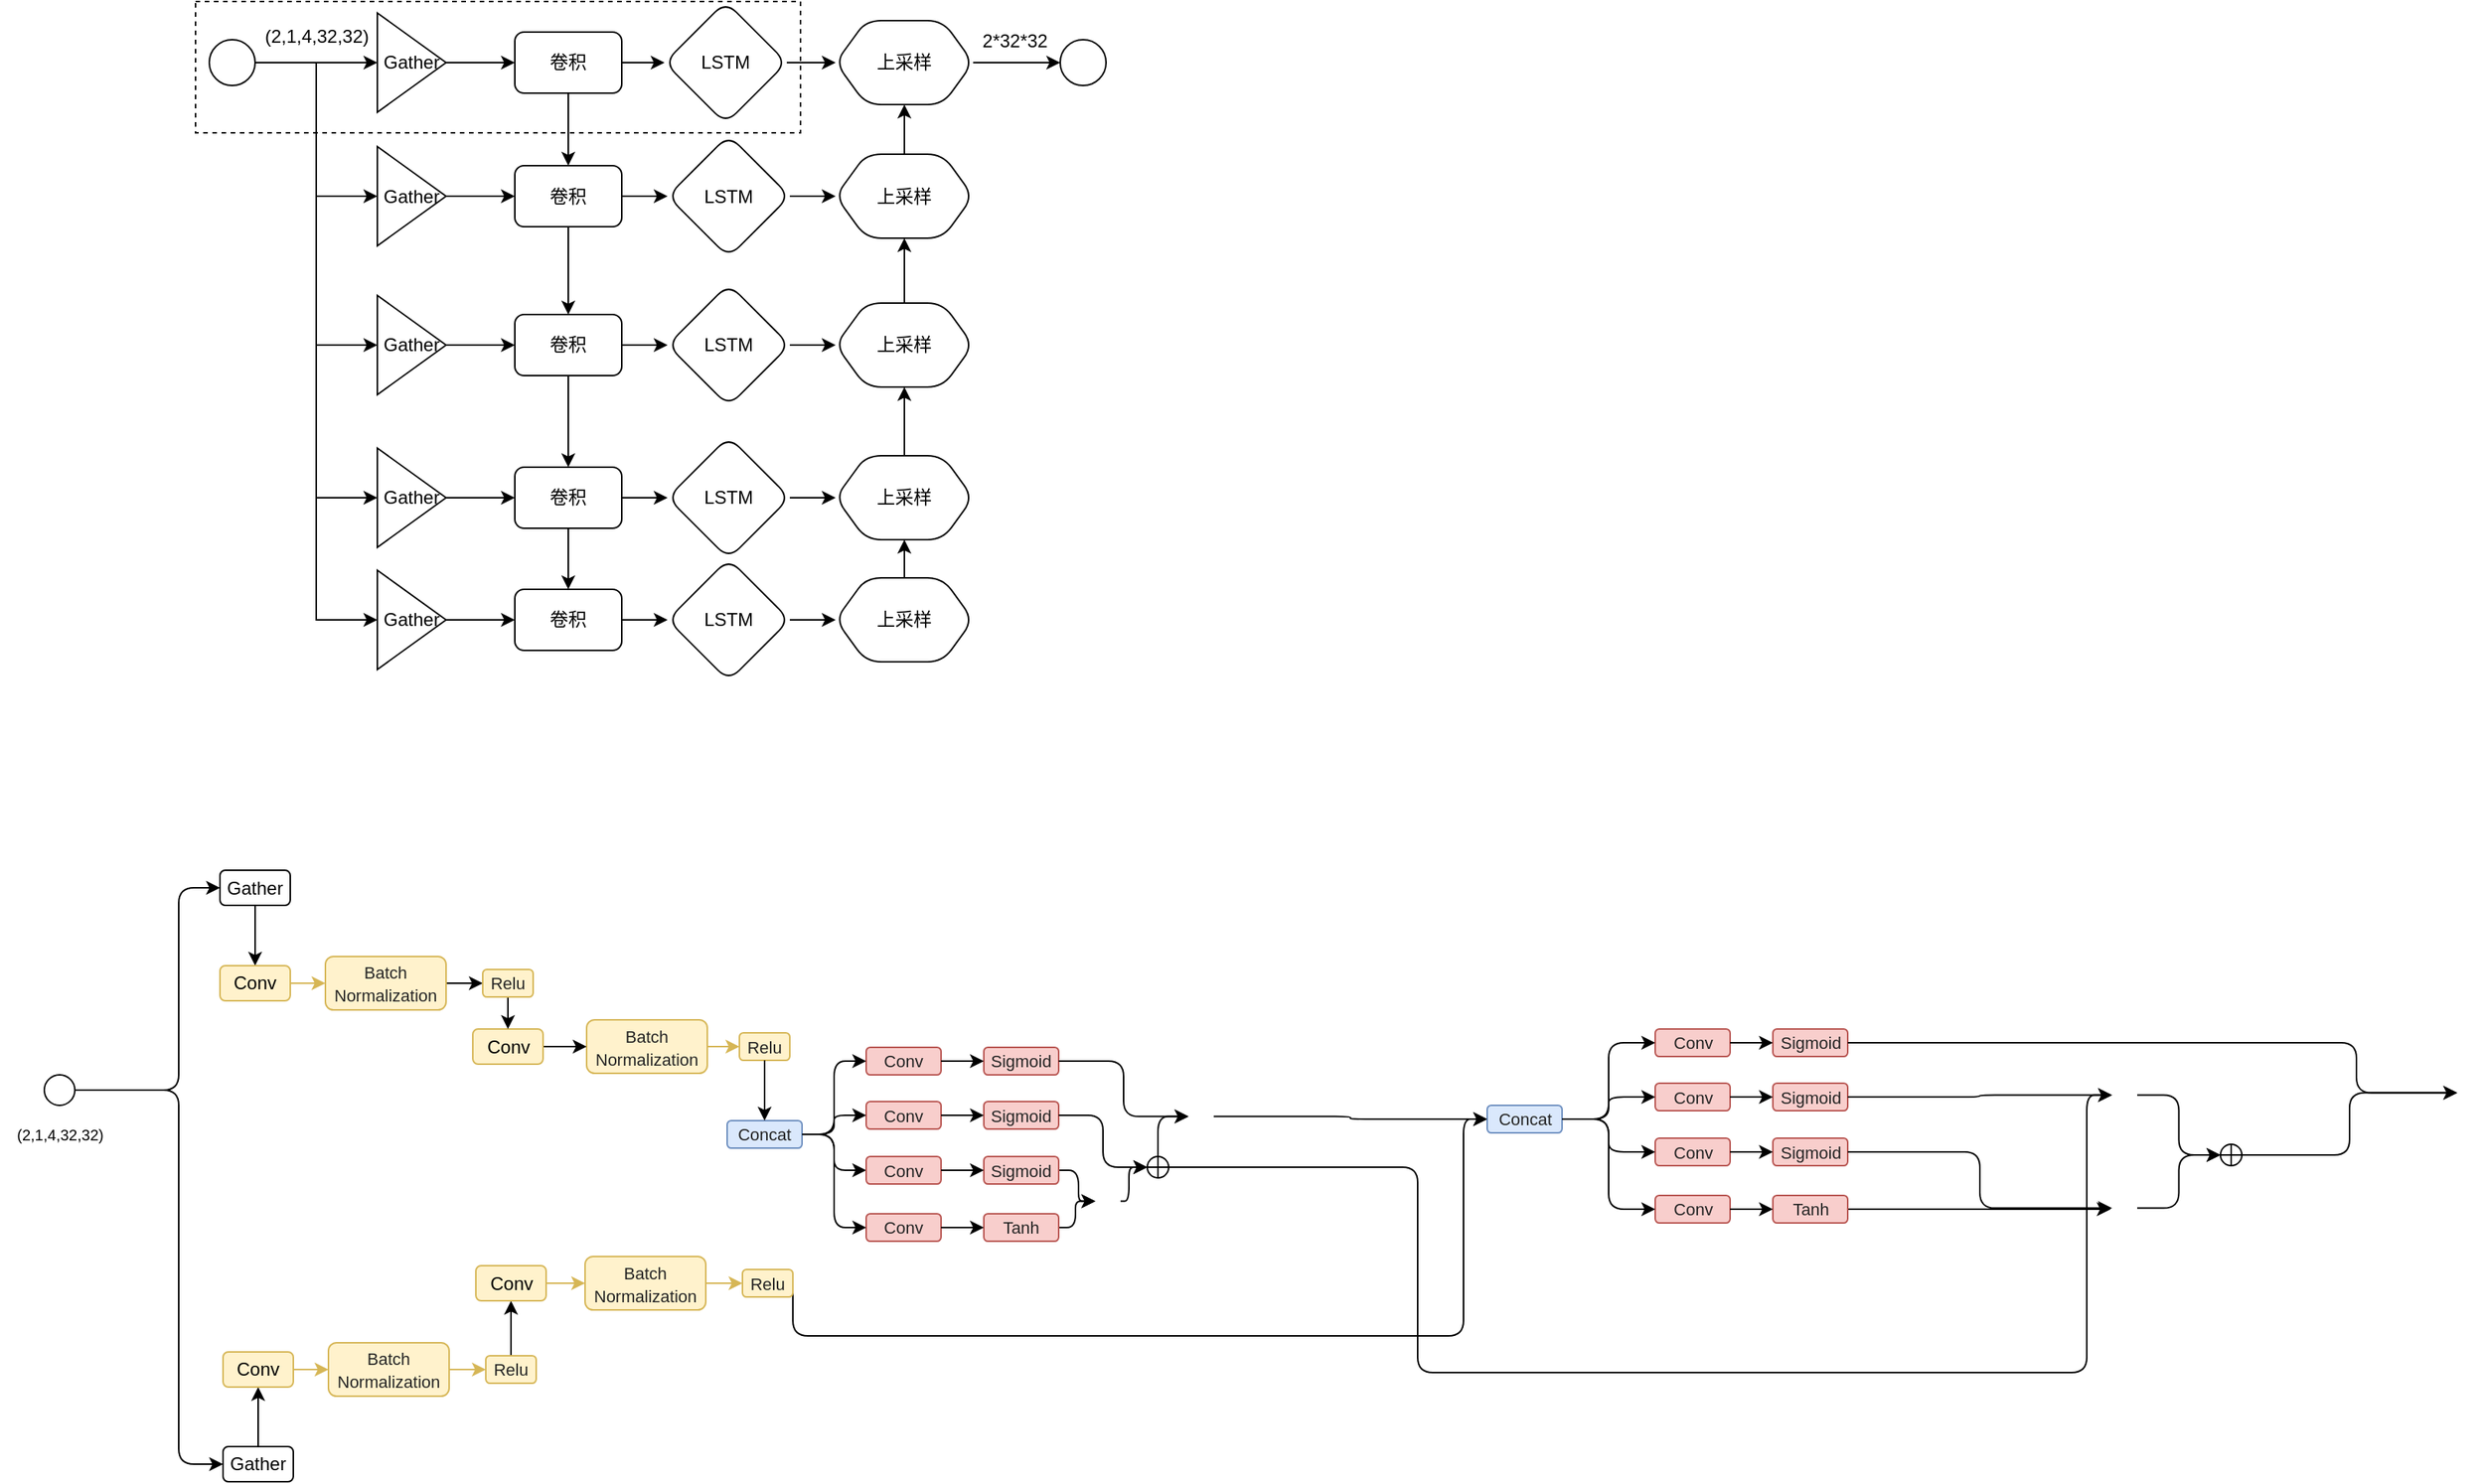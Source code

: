 <mxfile version="14.1.3" type="github">
  <diagram id="eqcq6ZInVydyOzSL_FsZ" name="Page-1">
    <mxGraphModel dx="1822" dy="794" grid="0" gridSize="10" guides="1" tooltips="1" connect="1" arrows="1" fold="1" page="0" pageScale="1" pageWidth="850" pageHeight="1100" math="0" shadow="0">
      <root>
        <mxCell id="0" />
        <mxCell id="1" parent="0" />
        <mxCell id="x90DHJJXEx7O0RzBIi9N-10" value="" style="edgeStyle=orthogonalEdgeStyle;rounded=0;orthogonalLoop=1;jettySize=auto;html=1;" parent="1" source="x90DHJJXEx7O0RzBIi9N-6" target="x90DHJJXEx7O0RzBIi9N-9" edge="1">
          <mxGeometry relative="1" as="geometry" />
        </mxCell>
        <mxCell id="x90DHJJXEx7O0RzBIi9N-70" style="edgeStyle=orthogonalEdgeStyle;rounded=0;orthogonalLoop=1;jettySize=auto;html=1;exitX=0.5;exitY=1;exitDx=0;exitDy=0;" parent="1" source="x90DHJJXEx7O0RzBIi9N-6" target="x90DHJJXEx7O0RzBIi9N-27" edge="1">
          <mxGeometry relative="1" as="geometry" />
        </mxCell>
        <mxCell id="x90DHJJXEx7O0RzBIi9N-6" value="卷积" style="rounded=1;whiteSpace=wrap;html=1;" parent="1" vertex="1">
          <mxGeometry x="-51" y="168" width="70" height="40" as="geometry" />
        </mxCell>
        <mxCell id="x90DHJJXEx7O0RzBIi9N-21" value="" style="edgeStyle=orthogonalEdgeStyle;rounded=0;orthogonalLoop=1;jettySize=auto;html=1;" parent="1" source="x90DHJJXEx7O0RzBIi9N-7" target="x90DHJJXEx7O0RzBIi9N-20" edge="1">
          <mxGeometry relative="1" as="geometry" />
        </mxCell>
        <mxCell id="x90DHJJXEx7O0RzBIi9N-25" style="edgeStyle=orthogonalEdgeStyle;rounded=0;orthogonalLoop=1;jettySize=auto;html=1;exitX=1;exitY=0.5;exitDx=0;exitDy=0;entryX=0;entryY=0.5;entryDx=0;entryDy=0;" parent="1" source="x90DHJJXEx7O0RzBIi9N-7" target="x90DHJJXEx7O0RzBIi9N-24" edge="1">
          <mxGeometry relative="1" as="geometry" />
        </mxCell>
        <mxCell id="x90DHJJXEx7O0RzBIi9N-63" style="edgeStyle=orthogonalEdgeStyle;rounded=0;orthogonalLoop=1;jettySize=auto;html=1;entryX=0;entryY=0.5;entryDx=0;entryDy=0;" parent="1" source="x90DHJJXEx7O0RzBIi9N-7" target="x90DHJJXEx7O0RzBIi9N-43" edge="1">
          <mxGeometry relative="1" as="geometry" />
        </mxCell>
        <mxCell id="x90DHJJXEx7O0RzBIi9N-64" style="edgeStyle=orthogonalEdgeStyle;rounded=0;orthogonalLoop=1;jettySize=auto;html=1;exitX=1;exitY=0.5;exitDx=0;exitDy=0;entryX=0;entryY=0.5;entryDx=0;entryDy=0;" parent="1" source="x90DHJJXEx7O0RzBIi9N-7" target="x90DHJJXEx7O0RzBIi9N-50" edge="1">
          <mxGeometry relative="1" as="geometry" />
        </mxCell>
        <mxCell id="x90DHJJXEx7O0RzBIi9N-65" style="edgeStyle=orthogonalEdgeStyle;rounded=0;orthogonalLoop=1;jettySize=auto;html=1;exitX=1;exitY=0.5;exitDx=0;exitDy=0;entryX=0;entryY=0.5;entryDx=0;entryDy=0;" parent="1" source="x90DHJJXEx7O0RzBIi9N-7" target="x90DHJJXEx7O0RzBIi9N-57" edge="1">
          <mxGeometry relative="1" as="geometry" />
        </mxCell>
        <mxCell id="x90DHJJXEx7O0RzBIi9N-7" value="" style="ellipse;whiteSpace=wrap;html=1;aspect=fixed;" parent="1" vertex="1">
          <mxGeometry x="-251" y="173" width="30" height="30" as="geometry" />
        </mxCell>
        <mxCell id="x90DHJJXEx7O0RzBIi9N-12" value="" style="edgeStyle=orthogonalEdgeStyle;rounded=0;orthogonalLoop=1;jettySize=auto;html=1;" parent="1" source="x90DHJJXEx7O0RzBIi9N-9" target="x90DHJJXEx7O0RzBIi9N-11" edge="1">
          <mxGeometry relative="1" as="geometry" />
        </mxCell>
        <mxCell id="x90DHJJXEx7O0RzBIi9N-9" value="LSTM" style="rhombus;whiteSpace=wrap;html=1;rounded=1;" parent="1" vertex="1">
          <mxGeometry x="47" y="148" width="80" height="80" as="geometry" />
        </mxCell>
        <mxCell id="6Bq6elWgjllRkBKV55uz-3" style="edgeStyle=orthogonalEdgeStyle;rounded=0;orthogonalLoop=1;jettySize=auto;html=1;exitX=1;exitY=0.5;exitDx=0;exitDy=0;entryX=0;entryY=0.5;entryDx=0;entryDy=0;" edge="1" parent="1" source="x90DHJJXEx7O0RzBIi9N-11" target="x90DHJJXEx7O0RzBIi9N-13">
          <mxGeometry relative="1" as="geometry" />
        </mxCell>
        <mxCell id="x90DHJJXEx7O0RzBIi9N-11" value="上采样" style="shape=hexagon;perimeter=hexagonPerimeter2;whiteSpace=wrap;html=1;fixedSize=1;rounded=1;" parent="1" vertex="1">
          <mxGeometry x="159" y="160.5" width="90" height="55" as="geometry" />
        </mxCell>
        <mxCell id="x90DHJJXEx7O0RzBIi9N-13" value="" style="ellipse;whiteSpace=wrap;html=1;aspect=fixed;" parent="1" vertex="1">
          <mxGeometry x="306" y="173" width="30" height="30" as="geometry" />
        </mxCell>
        <mxCell id="x90DHJJXEx7O0RzBIi9N-15" value="2*32*32" style="text;html=1;align=center;verticalAlign=middle;resizable=0;points=[];autosize=1;" parent="1" vertex="1">
          <mxGeometry x="246" y="163.5" width="60" height="20" as="geometry" />
        </mxCell>
        <mxCell id="x90DHJJXEx7O0RzBIi9N-16" value="(2,1,4,32,32)" style="text;html=1;align=center;verticalAlign=middle;resizable=0;points=[];autosize=1;" parent="1" vertex="1">
          <mxGeometry x="-221" y="160.5" width="80" height="20" as="geometry" />
        </mxCell>
        <mxCell id="x90DHJJXEx7O0RzBIi9N-22" style="edgeStyle=orthogonalEdgeStyle;rounded=0;orthogonalLoop=1;jettySize=auto;html=1;entryX=0;entryY=0.5;entryDx=0;entryDy=0;" parent="1" source="x90DHJJXEx7O0RzBIi9N-20" target="x90DHJJXEx7O0RzBIi9N-6" edge="1">
          <mxGeometry relative="1" as="geometry" />
        </mxCell>
        <mxCell id="x90DHJJXEx7O0RzBIi9N-20" value="Gather" style="triangle;whiteSpace=wrap;html=1;" parent="1" vertex="1">
          <mxGeometry x="-141" y="155.5" width="45" height="65" as="geometry" />
        </mxCell>
        <mxCell id="x90DHJJXEx7O0RzBIi9N-34" style="edgeStyle=orthogonalEdgeStyle;rounded=0;orthogonalLoop=1;jettySize=auto;html=1;entryX=0;entryY=0.5;entryDx=0;entryDy=0;" parent="1" source="x90DHJJXEx7O0RzBIi9N-24" target="x90DHJJXEx7O0RzBIi9N-27" edge="1">
          <mxGeometry relative="1" as="geometry" />
        </mxCell>
        <mxCell id="x90DHJJXEx7O0RzBIi9N-24" value="Gather" style="triangle;whiteSpace=wrap;html=1;" parent="1" vertex="1">
          <mxGeometry x="-141" y="243" width="45" height="65" as="geometry" />
        </mxCell>
        <mxCell id="x90DHJJXEx7O0RzBIi9N-26" value="" style="edgeStyle=orthogonalEdgeStyle;rounded=0;orthogonalLoop=1;jettySize=auto;html=1;" parent="1" source="x90DHJJXEx7O0RzBIi9N-27" target="x90DHJJXEx7O0RzBIi9N-29" edge="1">
          <mxGeometry relative="1" as="geometry" />
        </mxCell>
        <mxCell id="x90DHJJXEx7O0RzBIi9N-71" style="edgeStyle=orthogonalEdgeStyle;rounded=0;orthogonalLoop=1;jettySize=auto;html=1;exitX=0.5;exitY=1;exitDx=0;exitDy=0;entryX=0.5;entryY=0;entryDx=0;entryDy=0;" parent="1" source="x90DHJJXEx7O0RzBIi9N-27" target="x90DHJJXEx7O0RzBIi9N-45" edge="1">
          <mxGeometry relative="1" as="geometry" />
        </mxCell>
        <mxCell id="x90DHJJXEx7O0RzBIi9N-27" value="卷积" style="rounded=1;whiteSpace=wrap;html=1;" parent="1" vertex="1">
          <mxGeometry x="-51" y="255.5" width="70" height="40" as="geometry" />
        </mxCell>
        <mxCell id="x90DHJJXEx7O0RzBIi9N-28" value="" style="edgeStyle=orthogonalEdgeStyle;rounded=0;orthogonalLoop=1;jettySize=auto;html=1;" parent="1" source="x90DHJJXEx7O0RzBIi9N-29" target="x90DHJJXEx7O0RzBIi9N-31" edge="1">
          <mxGeometry relative="1" as="geometry" />
        </mxCell>
        <mxCell id="x90DHJJXEx7O0RzBIi9N-29" value="LSTM" style="rhombus;whiteSpace=wrap;html=1;rounded=1;" parent="1" vertex="1">
          <mxGeometry x="49" y="235.5" width="80" height="80" as="geometry" />
        </mxCell>
        <mxCell id="6Bq6elWgjllRkBKV55uz-1" style="edgeStyle=orthogonalEdgeStyle;rounded=0;orthogonalLoop=1;jettySize=auto;html=1;exitX=0.5;exitY=0;exitDx=0;exitDy=0;entryX=0.5;entryY=1;entryDx=0;entryDy=0;" edge="1" parent="1" source="x90DHJJXEx7O0RzBIi9N-31" target="x90DHJJXEx7O0RzBIi9N-11">
          <mxGeometry relative="1" as="geometry" />
        </mxCell>
        <mxCell id="x90DHJJXEx7O0RzBIi9N-31" value="上采样" style="shape=hexagon;perimeter=hexagonPerimeter2;whiteSpace=wrap;html=1;fixedSize=1;rounded=1;" parent="1" vertex="1">
          <mxGeometry x="159" y="248" width="90" height="55" as="geometry" />
        </mxCell>
        <mxCell id="x90DHJJXEx7O0RzBIi9N-42" style="edgeStyle=orthogonalEdgeStyle;rounded=0;orthogonalLoop=1;jettySize=auto;html=1;entryX=0;entryY=0.5;entryDx=0;entryDy=0;" parent="1" source="x90DHJJXEx7O0RzBIi9N-43" target="x90DHJJXEx7O0RzBIi9N-45" edge="1">
          <mxGeometry relative="1" as="geometry" />
        </mxCell>
        <mxCell id="x90DHJJXEx7O0RzBIi9N-43" value="Gather" style="triangle;whiteSpace=wrap;html=1;" parent="1" vertex="1">
          <mxGeometry x="-141" y="340.5" width="45" height="65" as="geometry" />
        </mxCell>
        <mxCell id="x90DHJJXEx7O0RzBIi9N-44" value="" style="edgeStyle=orthogonalEdgeStyle;rounded=0;orthogonalLoop=1;jettySize=auto;html=1;" parent="1" source="x90DHJJXEx7O0RzBIi9N-45" target="x90DHJJXEx7O0RzBIi9N-47" edge="1">
          <mxGeometry relative="1" as="geometry" />
        </mxCell>
        <mxCell id="x90DHJJXEx7O0RzBIi9N-72" style="edgeStyle=orthogonalEdgeStyle;rounded=0;orthogonalLoop=1;jettySize=auto;html=1;exitX=0.5;exitY=1;exitDx=0;exitDy=0;entryX=0.5;entryY=0;entryDx=0;entryDy=0;" parent="1" source="x90DHJJXEx7O0RzBIi9N-45" target="x90DHJJXEx7O0RzBIi9N-52" edge="1">
          <mxGeometry relative="1" as="geometry" />
        </mxCell>
        <mxCell id="x90DHJJXEx7O0RzBIi9N-45" value="卷积" style="rounded=1;whiteSpace=wrap;html=1;" parent="1" vertex="1">
          <mxGeometry x="-51" y="353" width="70" height="40" as="geometry" />
        </mxCell>
        <mxCell id="x90DHJJXEx7O0RzBIi9N-46" value="" style="edgeStyle=orthogonalEdgeStyle;rounded=0;orthogonalLoop=1;jettySize=auto;html=1;" parent="1" source="x90DHJJXEx7O0RzBIi9N-47" target="x90DHJJXEx7O0RzBIi9N-48" edge="1">
          <mxGeometry relative="1" as="geometry" />
        </mxCell>
        <mxCell id="x90DHJJXEx7O0RzBIi9N-47" value="LSTM" style="rhombus;whiteSpace=wrap;html=1;rounded=1;" parent="1" vertex="1">
          <mxGeometry x="49" y="333" width="80" height="80" as="geometry" />
        </mxCell>
        <mxCell id="x90DHJJXEx7O0RzBIi9N-68" style="edgeStyle=orthogonalEdgeStyle;rounded=0;orthogonalLoop=1;jettySize=auto;html=1;exitX=0.5;exitY=0;exitDx=0;exitDy=0;entryX=0.5;entryY=1;entryDx=0;entryDy=0;" parent="1" source="x90DHJJXEx7O0RzBIi9N-48" target="x90DHJJXEx7O0RzBIi9N-31" edge="1">
          <mxGeometry relative="1" as="geometry" />
        </mxCell>
        <mxCell id="x90DHJJXEx7O0RzBIi9N-48" value="上采样" style="shape=hexagon;perimeter=hexagonPerimeter2;whiteSpace=wrap;html=1;fixedSize=1;rounded=1;" parent="1" vertex="1">
          <mxGeometry x="159" y="345.5" width="90" height="55" as="geometry" />
        </mxCell>
        <mxCell id="x90DHJJXEx7O0RzBIi9N-49" style="edgeStyle=orthogonalEdgeStyle;rounded=0;orthogonalLoop=1;jettySize=auto;html=1;entryX=0;entryY=0.5;entryDx=0;entryDy=0;" parent="1" source="x90DHJJXEx7O0RzBIi9N-50" target="x90DHJJXEx7O0RzBIi9N-52" edge="1">
          <mxGeometry relative="1" as="geometry" />
        </mxCell>
        <mxCell id="x90DHJJXEx7O0RzBIi9N-50" value="Gather" style="triangle;whiteSpace=wrap;html=1;" parent="1" vertex="1">
          <mxGeometry x="-141" y="440.5" width="45" height="65" as="geometry" />
        </mxCell>
        <mxCell id="x90DHJJXEx7O0RzBIi9N-51" value="" style="edgeStyle=orthogonalEdgeStyle;rounded=0;orthogonalLoop=1;jettySize=auto;html=1;" parent="1" source="x90DHJJXEx7O0RzBIi9N-52" target="x90DHJJXEx7O0RzBIi9N-54" edge="1">
          <mxGeometry relative="1" as="geometry" />
        </mxCell>
        <mxCell id="x90DHJJXEx7O0RzBIi9N-73" style="edgeStyle=orthogonalEdgeStyle;rounded=0;orthogonalLoop=1;jettySize=auto;html=1;exitX=0.5;exitY=1;exitDx=0;exitDy=0;" parent="1" source="x90DHJJXEx7O0RzBIi9N-52" target="x90DHJJXEx7O0RzBIi9N-59" edge="1">
          <mxGeometry relative="1" as="geometry" />
        </mxCell>
        <mxCell id="x90DHJJXEx7O0RzBIi9N-52" value="卷积" style="rounded=1;whiteSpace=wrap;html=1;" parent="1" vertex="1">
          <mxGeometry x="-51" y="453" width="70" height="40" as="geometry" />
        </mxCell>
        <mxCell id="x90DHJJXEx7O0RzBIi9N-53" value="" style="edgeStyle=orthogonalEdgeStyle;rounded=0;orthogonalLoop=1;jettySize=auto;html=1;" parent="1" source="x90DHJJXEx7O0RzBIi9N-54" target="x90DHJJXEx7O0RzBIi9N-55" edge="1">
          <mxGeometry relative="1" as="geometry" />
        </mxCell>
        <mxCell id="x90DHJJXEx7O0RzBIi9N-54" value="LSTM" style="rhombus;whiteSpace=wrap;html=1;rounded=1;" parent="1" vertex="1">
          <mxGeometry x="49" y="433" width="80" height="80" as="geometry" />
        </mxCell>
        <mxCell id="x90DHJJXEx7O0RzBIi9N-67" style="edgeStyle=orthogonalEdgeStyle;rounded=0;orthogonalLoop=1;jettySize=auto;html=1;exitX=0.5;exitY=0;exitDx=0;exitDy=0;entryX=0.5;entryY=1;entryDx=0;entryDy=0;" parent="1" source="x90DHJJXEx7O0RzBIi9N-55" target="x90DHJJXEx7O0RzBIi9N-48" edge="1">
          <mxGeometry relative="1" as="geometry" />
        </mxCell>
        <mxCell id="x90DHJJXEx7O0RzBIi9N-55" value="上采样" style="shape=hexagon;perimeter=hexagonPerimeter2;whiteSpace=wrap;html=1;fixedSize=1;rounded=1;" parent="1" vertex="1">
          <mxGeometry x="159" y="445.5" width="90" height="55" as="geometry" />
        </mxCell>
        <mxCell id="x90DHJJXEx7O0RzBIi9N-56" style="edgeStyle=orthogonalEdgeStyle;rounded=0;orthogonalLoop=1;jettySize=auto;html=1;entryX=0;entryY=0.5;entryDx=0;entryDy=0;" parent="1" source="x90DHJJXEx7O0RzBIi9N-57" target="x90DHJJXEx7O0RzBIi9N-59" edge="1">
          <mxGeometry relative="1" as="geometry" />
        </mxCell>
        <mxCell id="x90DHJJXEx7O0RzBIi9N-57" value="Gather" style="triangle;whiteSpace=wrap;html=1;" parent="1" vertex="1">
          <mxGeometry x="-141" y="520.5" width="45" height="65" as="geometry" />
        </mxCell>
        <mxCell id="x90DHJJXEx7O0RzBIi9N-58" value="" style="edgeStyle=orthogonalEdgeStyle;rounded=0;orthogonalLoop=1;jettySize=auto;html=1;" parent="1" source="x90DHJJXEx7O0RzBIi9N-59" target="x90DHJJXEx7O0RzBIi9N-61" edge="1">
          <mxGeometry relative="1" as="geometry" />
        </mxCell>
        <mxCell id="x90DHJJXEx7O0RzBIi9N-59" value="卷积" style="rounded=1;whiteSpace=wrap;html=1;" parent="1" vertex="1">
          <mxGeometry x="-51" y="533" width="70" height="40" as="geometry" />
        </mxCell>
        <mxCell id="x90DHJJXEx7O0RzBIi9N-60" value="" style="edgeStyle=orthogonalEdgeStyle;rounded=0;orthogonalLoop=1;jettySize=auto;html=1;" parent="1" source="x90DHJJXEx7O0RzBIi9N-61" target="x90DHJJXEx7O0RzBIi9N-62" edge="1">
          <mxGeometry relative="1" as="geometry" />
        </mxCell>
        <mxCell id="x90DHJJXEx7O0RzBIi9N-61" value="LSTM" style="rhombus;whiteSpace=wrap;html=1;rounded=1;" parent="1" vertex="1">
          <mxGeometry x="49" y="513" width="80" height="80" as="geometry" />
        </mxCell>
        <mxCell id="x90DHJJXEx7O0RzBIi9N-66" style="edgeStyle=orthogonalEdgeStyle;rounded=0;orthogonalLoop=1;jettySize=auto;html=1;exitX=0.5;exitY=0;exitDx=0;exitDy=0;entryX=0.5;entryY=1;entryDx=0;entryDy=0;" parent="1" source="x90DHJJXEx7O0RzBIi9N-62" target="x90DHJJXEx7O0RzBIi9N-55" edge="1">
          <mxGeometry relative="1" as="geometry" />
        </mxCell>
        <mxCell id="x90DHJJXEx7O0RzBIi9N-62" value="上采样" style="shape=hexagon;perimeter=hexagonPerimeter2;whiteSpace=wrap;html=1;fixedSize=1;rounded=1;" parent="1" vertex="1">
          <mxGeometry x="159" y="525.5" width="90" height="55" as="geometry" />
        </mxCell>
        <mxCell id="6Bq6elWgjllRkBKV55uz-4" value="" style="rounded=0;whiteSpace=wrap;html=1;sketch=0;dashed=1;fillColor=none;" vertex="1" parent="1">
          <mxGeometry x="-260" y="148" width="396" height="86" as="geometry" />
        </mxCell>
        <mxCell id="6Bq6elWgjllRkBKV55uz-150" style="edgeStyle=orthogonalEdgeStyle;curved=0;rounded=1;sketch=0;orthogonalLoop=1;jettySize=auto;html=1;exitX=0.5;exitY=0;exitDx=0;exitDy=0;entryX=0.5;entryY=1;entryDx=0;entryDy=0;" edge="1" parent="1" source="6Bq6elWgjllRkBKV55uz-15" target="6Bq6elWgjllRkBKV55uz-36">
          <mxGeometry relative="1" as="geometry" />
        </mxCell>
        <mxCell id="6Bq6elWgjllRkBKV55uz-15" value="Gather" style="rounded=1;whiteSpace=wrap;html=1;sketch=0;fillColor=none;" vertex="1" parent="1">
          <mxGeometry x="-242" y="1094.5" width="46" height="23" as="geometry" />
        </mxCell>
        <mxCell id="6Bq6elWgjllRkBKV55uz-36" value="Conv" style="rounded=1;whiteSpace=wrap;html=1;sketch=0;fillColor=#fff2cc;strokeColor=#d6b656;" vertex="1" parent="1">
          <mxGeometry x="-242" y="1032.5" width="46" height="23" as="geometry" />
        </mxCell>
        <mxCell id="6Bq6elWgjllRkBKV55uz-38" value="&lt;span style=&quot;color: rgb(36 , 36 , 36) ; font-size: 11px&quot;&gt;Batch&lt;br&gt;Normalization&lt;/span&gt;" style="rounded=1;whiteSpace=wrap;html=1;sketch=0;fillColor=#fff2cc;strokeColor=#d6b656;" vertex="1" parent="1">
          <mxGeometry x="-173" y="1026.5" width="79" height="35" as="geometry" />
        </mxCell>
        <mxCell id="6Bq6elWgjllRkBKV55uz-35" value="" style="edgeStyle=orthogonalEdgeStyle;curved=0;rounded=1;sketch=0;orthogonalLoop=1;jettySize=auto;html=1;fillColor=#fff2cc;strokeColor=#d6b656;" edge="1" parent="1" source="6Bq6elWgjllRkBKV55uz-36" target="6Bq6elWgjllRkBKV55uz-38">
          <mxGeometry relative="1" as="geometry" />
        </mxCell>
        <mxCell id="6Bq6elWgjllRkBKV55uz-159" style="edgeStyle=orthogonalEdgeStyle;curved=0;rounded=1;sketch=0;orthogonalLoop=1;jettySize=auto;html=1;exitX=0.5;exitY=0;exitDx=0;exitDy=0;" edge="1" parent="1" source="6Bq6elWgjllRkBKV55uz-40" target="6Bq6elWgjllRkBKV55uz-42">
          <mxGeometry relative="1" as="geometry" />
        </mxCell>
        <mxCell id="6Bq6elWgjllRkBKV55uz-40" value="&lt;font color=&quot;#242424&quot;&gt;&lt;span style=&quot;font-size: 11px&quot;&gt;Relu&lt;/span&gt;&lt;/font&gt;" style="rounded=1;whiteSpace=wrap;html=1;sketch=0;fillColor=#fff2cc;strokeColor=#d6b656;" vertex="1" parent="1">
          <mxGeometry x="-70" y="1035" width="33" height="18" as="geometry" />
        </mxCell>
        <mxCell id="6Bq6elWgjllRkBKV55uz-37" value="" style="edgeStyle=orthogonalEdgeStyle;curved=0;rounded=1;sketch=0;orthogonalLoop=1;jettySize=auto;html=1;fillColor=#fff2cc;strokeColor=#d6b656;" edge="1" parent="1" source="6Bq6elWgjllRkBKV55uz-38" target="6Bq6elWgjllRkBKV55uz-40">
          <mxGeometry relative="1" as="geometry" />
        </mxCell>
        <mxCell id="6Bq6elWgjllRkBKV55uz-42" value="Conv" style="rounded=1;whiteSpace=wrap;html=1;sketch=0;fillColor=#fff2cc;strokeColor=#d6b656;" vertex="1" parent="1">
          <mxGeometry x="-76.5" y="976" width="46" height="23" as="geometry" />
        </mxCell>
        <mxCell id="6Bq6elWgjllRkBKV55uz-44" value="&lt;span style=&quot;color: rgb(36 , 36 , 36) ; font-size: 11px&quot;&gt;Batch&lt;br&gt;Normalization&lt;/span&gt;" style="rounded=1;whiteSpace=wrap;html=1;sketch=0;fillColor=#fff2cc;strokeColor=#d6b656;" vertex="1" parent="1">
          <mxGeometry x="-5" y="970" width="79" height="35" as="geometry" />
        </mxCell>
        <mxCell id="6Bq6elWgjllRkBKV55uz-41" value="" style="edgeStyle=orthogonalEdgeStyle;curved=0;rounded=1;sketch=0;orthogonalLoop=1;jettySize=auto;html=1;fillColor=#fff2cc;strokeColor=#d6b656;" edge="1" parent="1" source="6Bq6elWgjllRkBKV55uz-42" target="6Bq6elWgjllRkBKV55uz-44">
          <mxGeometry relative="1" as="geometry" />
        </mxCell>
        <mxCell id="6Bq6elWgjllRkBKV55uz-140" style="edgeStyle=orthogonalEdgeStyle;curved=0;rounded=1;sketch=0;orthogonalLoop=1;jettySize=auto;html=1;exitX=1;exitY=0.25;exitDx=0;exitDy=0;entryX=0;entryY=0.5;entryDx=0;entryDy=0;" edge="1" parent="1" source="6Bq6elWgjllRkBKV55uz-45" target="6Bq6elWgjllRkBKV55uz-92">
          <mxGeometry relative="1" as="geometry">
            <Array as="points">
              <mxPoint x="570" y="1022" />
              <mxPoint x="570" y="880" />
            </Array>
          </mxGeometry>
        </mxCell>
        <mxCell id="6Bq6elWgjllRkBKV55uz-45" value="&lt;font color=&quot;#242424&quot;&gt;&lt;span style=&quot;font-size: 11px&quot;&gt;Relu&lt;/span&gt;&lt;/font&gt;" style="rounded=1;whiteSpace=wrap;html=1;sketch=0;fillColor=#fff2cc;strokeColor=#d6b656;" vertex="1" parent="1">
          <mxGeometry x="98" y="978.5" width="33" height="18" as="geometry" />
        </mxCell>
        <mxCell id="6Bq6elWgjllRkBKV55uz-43" value="" style="edgeStyle=orthogonalEdgeStyle;curved=0;rounded=1;sketch=0;orthogonalLoop=1;jettySize=auto;html=1;fillColor=#fff2cc;strokeColor=#d6b656;" edge="1" parent="1" source="6Bq6elWgjllRkBKV55uz-44" target="6Bq6elWgjllRkBKV55uz-45">
          <mxGeometry relative="1" as="geometry" />
        </mxCell>
        <mxCell id="6Bq6elWgjllRkBKV55uz-151" style="edgeStyle=orthogonalEdgeStyle;curved=0;rounded=1;sketch=0;orthogonalLoop=1;jettySize=auto;html=1;exitX=1;exitY=0.5;exitDx=0;exitDy=0;entryX=0;entryY=0.5;entryDx=0;entryDy=0;" edge="1" parent="1" source="6Bq6elWgjllRkBKV55uz-9" target="6Bq6elWgjllRkBKV55uz-15">
          <mxGeometry relative="1" as="geometry">
            <Array as="points">
              <mxPoint x="-271" y="861" />
              <mxPoint x="-271" y="1106" />
            </Array>
          </mxGeometry>
        </mxCell>
        <mxCell id="6Bq6elWgjllRkBKV55uz-9" value="" style="ellipse;whiteSpace=wrap;html=1;aspect=fixed;" vertex="1" parent="1">
          <mxGeometry x="-359" y="851" width="20" height="20" as="geometry" />
        </mxCell>
        <mxCell id="6Bq6elWgjllRkBKV55uz-142" style="edgeStyle=orthogonalEdgeStyle;curved=0;rounded=1;sketch=0;orthogonalLoop=1;jettySize=auto;html=1;exitX=0.5;exitY=1;exitDx=0;exitDy=0;entryX=0.5;entryY=0;entryDx=0;entryDy=0;" edge="1" parent="1" source="6Bq6elWgjllRkBKV55uz-11" target="6Bq6elWgjllRkBKV55uz-22">
          <mxGeometry relative="1" as="geometry" />
        </mxCell>
        <mxCell id="6Bq6elWgjllRkBKV55uz-11" value="Gather" style="rounded=1;whiteSpace=wrap;html=1;sketch=0;fillColor=none;" vertex="1" parent="1">
          <mxGeometry x="-244" y="717" width="46" height="23" as="geometry" />
        </mxCell>
        <mxCell id="6Bq6elWgjllRkBKV55uz-16" style="edgeStyle=orthogonalEdgeStyle;curved=0;rounded=1;sketch=0;orthogonalLoop=1;jettySize=auto;html=1;entryX=0;entryY=0.5;entryDx=0;entryDy=0;" edge="1" parent="1" source="6Bq6elWgjllRkBKV55uz-9" target="6Bq6elWgjllRkBKV55uz-11">
          <mxGeometry x="-362" y="608" as="geometry">
            <Array as="points">
              <mxPoint x="-271" y="861" />
              <mxPoint x="-271" y="729" />
            </Array>
          </mxGeometry>
        </mxCell>
        <mxCell id="6Bq6elWgjllRkBKV55uz-19" value="&lt;p&gt;&lt;font style=&quot;font-size: 10px&quot;&gt;(2,1,4,32,32)&lt;/font&gt;&lt;/p&gt;" style="text;html=1;align=center;verticalAlign=middle;resizable=0;points=[];autosize=1;" vertex="1" parent="1">
          <mxGeometry x="-388" y="868.5" width="78" height="42" as="geometry" />
        </mxCell>
        <mxCell id="6Bq6elWgjllRkBKV55uz-22" value="Conv" style="rounded=1;whiteSpace=wrap;html=1;sketch=0;fillColor=#fff2cc;strokeColor=#d6b656;" vertex="1" parent="1">
          <mxGeometry x="-244" y="779.5" width="46" height="23" as="geometry" />
        </mxCell>
        <mxCell id="6Bq6elWgjllRkBKV55uz-153" style="edgeStyle=orthogonalEdgeStyle;curved=0;rounded=1;sketch=0;orthogonalLoop=1;jettySize=auto;html=1;exitX=1;exitY=0.5;exitDx=0;exitDy=0;entryX=0;entryY=0.5;entryDx=0;entryDy=0;" edge="1" parent="1" source="6Bq6elWgjllRkBKV55uz-23" target="6Bq6elWgjllRkBKV55uz-27">
          <mxGeometry relative="1" as="geometry" />
        </mxCell>
        <mxCell id="6Bq6elWgjllRkBKV55uz-23" value="&lt;span style=&quot;color: rgb(36 , 36 , 36) ; font-size: 11px&quot;&gt;Batch&lt;br&gt;Normalization&lt;/span&gt;" style="rounded=1;whiteSpace=wrap;html=1;sketch=0;strokeColor=#d6b656;fillColor=#fff2cc;" vertex="1" parent="1">
          <mxGeometry x="-175" y="773.5" width="79" height="35" as="geometry" />
        </mxCell>
        <mxCell id="6Bq6elWgjllRkBKV55uz-24" value="" style="edgeStyle=orthogonalEdgeStyle;curved=0;rounded=1;sketch=0;orthogonalLoop=1;jettySize=auto;html=1;fillColor=#fff2cc;strokeColor=#d6b656;" edge="1" parent="1" source="6Bq6elWgjllRkBKV55uz-22" target="6Bq6elWgjllRkBKV55uz-23">
          <mxGeometry x="-362" y="665" as="geometry" />
        </mxCell>
        <mxCell id="6Bq6elWgjllRkBKV55uz-32" value="&lt;span style=&quot;color: rgb(36 , 36 , 36) ; font-size: 11px&quot;&gt;Batch&lt;br&gt;Normalization&lt;/span&gt;" style="rounded=1;whiteSpace=wrap;html=1;sketch=0;fillColor=#fff2cc;strokeColor=#d6b656;" vertex="1" parent="1">
          <mxGeometry x="-4" y="815" width="79" height="35" as="geometry" />
        </mxCell>
        <mxCell id="6Bq6elWgjllRkBKV55uz-33" value="&lt;font color=&quot;#242424&quot;&gt;&lt;span style=&quot;font-size: 11px&quot;&gt;Relu&lt;/span&gt;&lt;/font&gt;" style="rounded=1;whiteSpace=wrap;html=1;sketch=0;fillColor=#fff2cc;strokeColor=#d6b656;" vertex="1" parent="1">
          <mxGeometry x="96" y="823.5" width="33" height="18" as="geometry" />
        </mxCell>
        <mxCell id="6Bq6elWgjllRkBKV55uz-31" value="" style="edgeStyle=orthogonalEdgeStyle;curved=0;rounded=1;sketch=0;orthogonalLoop=1;jettySize=auto;html=1;fillColor=#fff2cc;strokeColor=#d6b656;" edge="1" parent="1" source="6Bq6elWgjllRkBKV55uz-32" target="6Bq6elWgjllRkBKV55uz-33">
          <mxGeometry x="-362" y="665" as="geometry" />
        </mxCell>
        <mxCell id="6Bq6elWgjllRkBKV55uz-145" style="edgeStyle=orthogonalEdgeStyle;curved=0;rounded=1;sketch=0;orthogonalLoop=1;jettySize=auto;html=1;exitX=1;exitY=0.5;exitDx=0;exitDy=0;entryX=0;entryY=0.5;entryDx=0;entryDy=0;" edge="1" parent="1" source="6Bq6elWgjllRkBKV55uz-48" target="6Bq6elWgjllRkBKV55uz-50">
          <mxGeometry relative="1" as="geometry" />
        </mxCell>
        <mxCell id="6Bq6elWgjllRkBKV55uz-48" value="&lt;font color=&quot;#242424&quot;&gt;&lt;span style=&quot;font-size: 11px&quot;&gt;Concat&lt;/span&gt;&lt;/font&gt;" style="rounded=1;whiteSpace=wrap;html=1;sketch=0;fillColor=#dae8fc;strokeColor=#6c8ebf;" vertex="1" parent="1">
          <mxGeometry x="88" y="881" width="49" height="18" as="geometry" />
        </mxCell>
        <mxCell id="6Bq6elWgjllRkBKV55uz-49" value="" style="edgeStyle=orthogonalEdgeStyle;curved=0;rounded=1;sketch=0;orthogonalLoop=1;jettySize=auto;html=1;" edge="1" parent="1" source="6Bq6elWgjllRkBKV55uz-33" target="6Bq6elWgjllRkBKV55uz-48">
          <mxGeometry x="-362" y="665" as="geometry" />
        </mxCell>
        <mxCell id="6Bq6elWgjllRkBKV55uz-50" value="&lt;font color=&quot;#242424&quot;&gt;&lt;span style=&quot;font-size: 11px&quot;&gt;Conv&lt;/span&gt;&lt;/font&gt;" style="rounded=1;whiteSpace=wrap;html=1;sketch=0;fillColor=#f8cecc;strokeColor=#b85450;" vertex="1" parent="1">
          <mxGeometry x="179" y="904.5" width="49" height="18" as="geometry" />
        </mxCell>
        <mxCell id="6Bq6elWgjllRkBKV55uz-54" value="&lt;font color=&quot;#242424&quot;&gt;&lt;span style=&quot;font-size: 11px&quot;&gt;Conv&lt;/span&gt;&lt;/font&gt;" style="rounded=1;whiteSpace=wrap;html=1;sketch=0;fillColor=#f8cecc;strokeColor=#b85450;" vertex="1" parent="1">
          <mxGeometry x="179" y="942" width="49" height="18" as="geometry" />
        </mxCell>
        <mxCell id="6Bq6elWgjllRkBKV55uz-70" style="edgeStyle=orthogonalEdgeStyle;curved=0;rounded=1;sketch=0;orthogonalLoop=1;jettySize=auto;html=1;exitX=1;exitY=0.5;exitDx=0;exitDy=0;entryX=0;entryY=0.5;entryDx=0;entryDy=0;" edge="1" parent="1" source="6Bq6elWgjllRkBKV55uz-48" target="6Bq6elWgjllRkBKV55uz-54">
          <mxGeometry x="-362" y="665" as="geometry" />
        </mxCell>
        <mxCell id="6Bq6elWgjllRkBKV55uz-55" value="&lt;font color=&quot;#242424&quot;&gt;&lt;span style=&quot;font-size: 11px&quot;&gt;Conv&lt;/span&gt;&lt;/font&gt;" style="rounded=1;whiteSpace=wrap;html=1;sketch=0;fillColor=#f8cecc;strokeColor=#b85450;" vertex="1" parent="1">
          <mxGeometry x="179" y="868.5" width="49" height="18" as="geometry" />
        </mxCell>
        <mxCell id="6Bq6elWgjllRkBKV55uz-68" style="edgeStyle=orthogonalEdgeStyle;curved=0;rounded=1;sketch=0;orthogonalLoop=1;jettySize=auto;html=1;exitX=1;exitY=0.5;exitDx=0;exitDy=0;entryX=0;entryY=0.5;entryDx=0;entryDy=0;" edge="1" parent="1" source="6Bq6elWgjllRkBKV55uz-48" target="6Bq6elWgjllRkBKV55uz-55">
          <mxGeometry x="-362" y="665" as="geometry" />
        </mxCell>
        <mxCell id="6Bq6elWgjllRkBKV55uz-56" value="&lt;font color=&quot;#242424&quot;&gt;&lt;span style=&quot;font-size: 11px&quot;&gt;Conv&lt;/span&gt;&lt;/font&gt;" style="rounded=1;whiteSpace=wrap;html=1;sketch=0;fillColor=#f8cecc;strokeColor=#b85450;" vertex="1" parent="1">
          <mxGeometry x="179" y="833" width="49" height="18" as="geometry" />
        </mxCell>
        <mxCell id="6Bq6elWgjllRkBKV55uz-67" style="edgeStyle=orthogonalEdgeStyle;curved=0;rounded=1;sketch=0;orthogonalLoop=1;jettySize=auto;html=1;exitX=1;exitY=0.5;exitDx=0;exitDy=0;entryX=0;entryY=0.5;entryDx=0;entryDy=0;" edge="1" parent="1" source="6Bq6elWgjllRkBKV55uz-48" target="6Bq6elWgjllRkBKV55uz-56">
          <mxGeometry x="-362" y="665" as="geometry" />
        </mxCell>
        <mxCell id="6Bq6elWgjllRkBKV55uz-71" value="&lt;font color=&quot;#242424&quot;&gt;&lt;span style=&quot;font-size: 11px&quot;&gt;Sigmoid&lt;/span&gt;&lt;/font&gt;" style="rounded=1;whiteSpace=wrap;html=1;sketch=0;fillColor=#f8cecc;strokeColor=#b85450;" vertex="1" parent="1">
          <mxGeometry x="256" y="833" width="49" height="18" as="geometry" />
        </mxCell>
        <mxCell id="6Bq6elWgjllRkBKV55uz-72" value="" style="edgeStyle=orthogonalEdgeStyle;curved=0;rounded=1;sketch=0;orthogonalLoop=1;jettySize=auto;html=1;" edge="1" parent="1" source="6Bq6elWgjllRkBKV55uz-56" target="6Bq6elWgjllRkBKV55uz-71">
          <mxGeometry x="-672" y="641" as="geometry" />
        </mxCell>
        <mxCell id="6Bq6elWgjllRkBKV55uz-73" value="&lt;font color=&quot;#242424&quot;&gt;&lt;span style=&quot;font-size: 11px&quot;&gt;Sigmoid&lt;/span&gt;&lt;/font&gt;" style="rounded=1;whiteSpace=wrap;html=1;sketch=0;fillColor=#f8cecc;strokeColor=#b85450;" vertex="1" parent="1">
          <mxGeometry x="256" y="868.5" width="49" height="18" as="geometry" />
        </mxCell>
        <mxCell id="6Bq6elWgjllRkBKV55uz-75" style="edgeStyle=orthogonalEdgeStyle;curved=0;rounded=1;sketch=0;orthogonalLoop=1;jettySize=auto;html=1;exitX=1;exitY=0.5;exitDx=0;exitDy=0;entryX=0;entryY=0.5;entryDx=0;entryDy=0;" edge="1" parent="1" source="6Bq6elWgjllRkBKV55uz-55" target="6Bq6elWgjllRkBKV55uz-73">
          <mxGeometry x="-672" y="641" as="geometry" />
        </mxCell>
        <mxCell id="6Bq6elWgjllRkBKV55uz-164" style="edgeStyle=orthogonalEdgeStyle;curved=0;rounded=1;sketch=0;orthogonalLoop=1;jettySize=auto;html=1;exitX=1;exitY=0.5;exitDx=0;exitDy=0;entryX=0;entryY=0.5;entryDx=0;entryDy=0;" edge="1" parent="1" source="6Bq6elWgjllRkBKV55uz-74" target="6Bq6elWgjllRkBKV55uz-79">
          <mxGeometry relative="1" as="geometry">
            <Array as="points">
              <mxPoint x="318" y="914" />
              <mxPoint x="318" y="934" />
            </Array>
          </mxGeometry>
        </mxCell>
        <mxCell id="6Bq6elWgjllRkBKV55uz-74" value="&lt;font color=&quot;#242424&quot;&gt;&lt;span style=&quot;font-size: 11px&quot;&gt;Sigmoid&lt;/span&gt;&lt;/font&gt;" style="rounded=1;whiteSpace=wrap;html=1;sketch=0;fillColor=#f8cecc;strokeColor=#b85450;" vertex="1" parent="1">
          <mxGeometry x="256" y="904.5" width="49" height="18" as="geometry" />
        </mxCell>
        <mxCell id="6Bq6elWgjllRkBKV55uz-76" style="edgeStyle=orthogonalEdgeStyle;curved=0;rounded=1;sketch=0;orthogonalLoop=1;jettySize=auto;html=1;exitX=1;exitY=0.5;exitDx=0;exitDy=0;entryX=0;entryY=0.5;entryDx=0;entryDy=0;" edge="1" parent="1" source="6Bq6elWgjllRkBKV55uz-50" target="6Bq6elWgjllRkBKV55uz-74">
          <mxGeometry x="-672" y="641" as="geometry" />
        </mxCell>
        <mxCell id="6Bq6elWgjllRkBKV55uz-165" style="edgeStyle=orthogonalEdgeStyle;curved=0;rounded=1;sketch=0;orthogonalLoop=1;jettySize=auto;html=1;entryX=0;entryY=0.5;entryDx=0;entryDy=0;" edge="1" parent="1" source="6Bq6elWgjllRkBKV55uz-77" target="6Bq6elWgjllRkBKV55uz-79">
          <mxGeometry relative="1" as="geometry">
            <Array as="points">
              <mxPoint x="316" y="951" />
              <mxPoint x="316" y="934" />
            </Array>
          </mxGeometry>
        </mxCell>
        <mxCell id="6Bq6elWgjllRkBKV55uz-77" value="&lt;font color=&quot;#242424&quot;&gt;&lt;span style=&quot;font-size: 11px&quot;&gt;Tanh&lt;br&gt;&lt;/span&gt;&lt;/font&gt;" style="rounded=1;whiteSpace=wrap;html=1;sketch=0;fillColor=#f8cecc;strokeColor=#b85450;" vertex="1" parent="1">
          <mxGeometry x="256" y="942" width="49" height="18" as="geometry" />
        </mxCell>
        <mxCell id="6Bq6elWgjllRkBKV55uz-78" style="edgeStyle=orthogonalEdgeStyle;curved=0;rounded=1;sketch=0;orthogonalLoop=1;jettySize=auto;html=1;exitX=1;exitY=0.5;exitDx=0;exitDy=0;" edge="1" parent="1" source="6Bq6elWgjllRkBKV55uz-54" target="6Bq6elWgjllRkBKV55uz-77">
          <mxGeometry x="-672" y="641" as="geometry" />
        </mxCell>
        <mxCell id="6Bq6elWgjllRkBKV55uz-79" value="" style="shape=image;html=1;verticalAlign=top;verticalLabelPosition=bottom;labelBackgroundColor=#ffffff;imageAspect=0;aspect=fixed;image=https://cdn2.iconfinder.com/data/icons/ios-tab-bar/25/Cross_Cricle-128.png;rounded=0;sketch=0;fillColor=#ffffff;" vertex="1" parent="1">
          <mxGeometry x="329" y="925.5" width="16.5" height="16.5" as="geometry" />
        </mxCell>
        <mxCell id="6Bq6elWgjllRkBKV55uz-161" style="edgeStyle=orthogonalEdgeStyle;curved=0;rounded=1;sketch=0;orthogonalLoop=1;jettySize=auto;html=1;exitX=0.5;exitY=0;exitDx=0;exitDy=0;exitPerimeter=0;entryX=0;entryY=0.5;entryDx=0;entryDy=0;" edge="1" parent="1" source="6Bq6elWgjllRkBKV55uz-83" target="6Bq6elWgjllRkBKV55uz-88">
          <mxGeometry relative="1" as="geometry">
            <Array as="points">
              <mxPoint x="370" y="878" />
            </Array>
          </mxGeometry>
        </mxCell>
        <mxCell id="6Bq6elWgjllRkBKV55uz-83" value="" style="verticalLabelPosition=bottom;verticalAlign=top;html=1;shape=mxgraph.flowchart.summing_function;rounded=0;sketch=0;fillColor=#ffffff;" vertex="1" parent="1">
          <mxGeometry x="363" y="904.5" width="14" height="14" as="geometry" />
        </mxCell>
        <mxCell id="6Bq6elWgjllRkBKV55uz-84" style="edgeStyle=orthogonalEdgeStyle;curved=0;rounded=1;sketch=0;orthogonalLoop=1;jettySize=auto;html=1;exitX=1;exitY=0.5;exitDx=0;exitDy=0;entryX=0;entryY=0.5;entryDx=0;entryDy=0;entryPerimeter=0;" edge="1" parent="1" source="6Bq6elWgjllRkBKV55uz-73" target="6Bq6elWgjllRkBKV55uz-83">
          <mxGeometry x="-577" y="640" as="geometry" />
        </mxCell>
        <mxCell id="6Bq6elWgjllRkBKV55uz-85" style="edgeStyle=orthogonalEdgeStyle;curved=0;rounded=1;sketch=0;orthogonalLoop=1;jettySize=auto;html=1;exitX=1;exitY=0.5;exitDx=0;exitDy=0;entryX=0;entryY=0.5;entryDx=0;entryDy=0;entryPerimeter=0;" edge="1" parent="1" source="6Bq6elWgjllRkBKV55uz-79" target="6Bq6elWgjllRkBKV55uz-83">
          <mxGeometry x="-603" y="645.5" as="geometry">
            <Array as="points">
              <mxPoint x="351" y="934" />
              <mxPoint x="351" y="911" />
            </Array>
          </mxGeometry>
        </mxCell>
        <mxCell id="6Bq6elWgjllRkBKV55uz-88" value="" style="shape=image;html=1;verticalAlign=top;verticalLabelPosition=bottom;labelBackgroundColor=#ffffff;imageAspect=0;aspect=fixed;image=https://cdn2.iconfinder.com/data/icons/ios-tab-bar/25/Cross_Cricle-128.png;rounded=0;sketch=0;fillColor=#ffffff;" vertex="1" parent="1">
          <mxGeometry x="390" y="870" width="16.5" height="16.5" as="geometry" />
        </mxCell>
        <mxCell id="6Bq6elWgjllRkBKV55uz-89" style="edgeStyle=orthogonalEdgeStyle;curved=0;rounded=1;sketch=0;orthogonalLoop=1;jettySize=auto;html=1;exitX=1;exitY=0.5;exitDx=0;exitDy=0;entryX=0;entryY=0.5;entryDx=0;entryDy=0;" edge="1" parent="1" source="6Bq6elWgjllRkBKV55uz-71" target="6Bq6elWgjllRkBKV55uz-88">
          <mxGeometry x="-577" y="640" as="geometry" />
        </mxCell>
        <mxCell id="6Bq6elWgjllRkBKV55uz-92" value="&lt;font color=&quot;#242424&quot;&gt;&lt;span style=&quot;font-size: 11px&quot;&gt;Concat&lt;/span&gt;&lt;/font&gt;" style="rounded=1;whiteSpace=wrap;html=1;sketch=0;fillColor=#dae8fc;strokeColor=#6c8ebf;" vertex="1" parent="1">
          <mxGeometry x="585.5" y="871" width="49" height="18" as="geometry" />
        </mxCell>
        <mxCell id="6Bq6elWgjllRkBKV55uz-94" style="edgeStyle=orthogonalEdgeStyle;curved=0;rounded=1;sketch=0;orthogonalLoop=1;jettySize=auto;html=1;exitX=1;exitY=0.5;exitDx=0;exitDy=0;entryX=0;entryY=0.5;entryDx=0;entryDy=0;" edge="1" parent="1" source="6Bq6elWgjllRkBKV55uz-88" target="6Bq6elWgjllRkBKV55uz-92">
          <mxGeometry x="-577" y="583" as="geometry" />
        </mxCell>
        <mxCell id="6Bq6elWgjllRkBKV55uz-96" value="&lt;font color=&quot;#242424&quot;&gt;&lt;span style=&quot;font-size: 11px&quot;&gt;Conv&lt;/span&gt;&lt;/font&gt;" style="rounded=1;whiteSpace=wrap;html=1;sketch=0;fillColor=#f8cecc;strokeColor=#b85450;" vertex="1" parent="1">
          <mxGeometry x="695.5" y="892.5" width="49" height="18" as="geometry" />
        </mxCell>
        <mxCell id="6Bq6elWgjllRkBKV55uz-120" style="edgeStyle=orthogonalEdgeStyle;curved=0;rounded=1;sketch=0;orthogonalLoop=1;jettySize=auto;html=1;exitX=1;exitY=0.5;exitDx=0;exitDy=0;entryX=0;entryY=0.5;entryDx=0;entryDy=0;" edge="1" parent="1" source="6Bq6elWgjllRkBKV55uz-92" target="6Bq6elWgjllRkBKV55uz-96">
          <mxGeometry x="-654.5" y="583" as="geometry" />
        </mxCell>
        <mxCell id="6Bq6elWgjllRkBKV55uz-98" value="&lt;font color=&quot;#242424&quot;&gt;&lt;span style=&quot;font-size: 11px&quot;&gt;Conv&lt;/span&gt;&lt;/font&gt;" style="rounded=1;whiteSpace=wrap;html=1;sketch=0;fillColor=#f8cecc;strokeColor=#b85450;" vertex="1" parent="1">
          <mxGeometry x="695.5" y="930" width="49" height="18" as="geometry" />
        </mxCell>
        <mxCell id="6Bq6elWgjllRkBKV55uz-121" style="edgeStyle=orthogonalEdgeStyle;curved=0;rounded=1;sketch=0;orthogonalLoop=1;jettySize=auto;html=1;exitX=1;exitY=0.5;exitDx=0;exitDy=0;entryX=0;entryY=0.5;entryDx=0;entryDy=0;" edge="1" parent="1" source="6Bq6elWgjllRkBKV55uz-92" target="6Bq6elWgjllRkBKV55uz-98">
          <mxGeometry x="-654.5" y="583" as="geometry" />
        </mxCell>
        <mxCell id="6Bq6elWgjllRkBKV55uz-100" value="&lt;font color=&quot;#242424&quot;&gt;&lt;span style=&quot;font-size: 11px&quot;&gt;Conv&lt;/span&gt;&lt;/font&gt;" style="rounded=1;whiteSpace=wrap;html=1;sketch=0;fillColor=#f8cecc;strokeColor=#b85450;" vertex="1" parent="1">
          <mxGeometry x="695.5" y="856.5" width="49" height="18" as="geometry" />
        </mxCell>
        <mxCell id="6Bq6elWgjllRkBKV55uz-119" style="edgeStyle=orthogonalEdgeStyle;curved=0;rounded=1;sketch=0;orthogonalLoop=1;jettySize=auto;html=1;exitX=1;exitY=0.5;exitDx=0;exitDy=0;" edge="1" parent="1" source="6Bq6elWgjllRkBKV55uz-92" target="6Bq6elWgjllRkBKV55uz-100">
          <mxGeometry x="-654.5" y="583" as="geometry" />
        </mxCell>
        <mxCell id="6Bq6elWgjllRkBKV55uz-102" value="&lt;font color=&quot;#242424&quot;&gt;&lt;span style=&quot;font-size: 11px&quot;&gt;Conv&lt;/span&gt;&lt;/font&gt;" style="rounded=1;whiteSpace=wrap;html=1;sketch=0;fillColor=#f8cecc;strokeColor=#b85450;" vertex="1" parent="1">
          <mxGeometry x="695.5" y="821" width="49" height="18" as="geometry" />
        </mxCell>
        <mxCell id="6Bq6elWgjllRkBKV55uz-117" style="edgeStyle=orthogonalEdgeStyle;curved=0;rounded=1;sketch=0;orthogonalLoop=1;jettySize=auto;html=1;exitX=1;exitY=0.5;exitDx=0;exitDy=0;entryX=0;entryY=0.5;entryDx=0;entryDy=0;" edge="1" parent="1" source="6Bq6elWgjllRkBKV55uz-92" target="6Bq6elWgjllRkBKV55uz-102">
          <mxGeometry x="-654.5" y="583" as="geometry" />
        </mxCell>
        <mxCell id="6Bq6elWgjllRkBKV55uz-104" value="&lt;font color=&quot;#242424&quot;&gt;&lt;span style=&quot;font-size: 11px&quot;&gt;Sigmoid&lt;/span&gt;&lt;/font&gt;" style="rounded=1;whiteSpace=wrap;html=1;sketch=0;fillColor=#f8cecc;strokeColor=#b85450;" vertex="1" parent="1">
          <mxGeometry x="772.5" y="821" width="49" height="18" as="geometry" />
        </mxCell>
        <mxCell id="6Bq6elWgjllRkBKV55uz-101" value="" style="edgeStyle=orthogonalEdgeStyle;curved=0;rounded=1;sketch=0;orthogonalLoop=1;jettySize=auto;html=1;" edge="1" parent="1" source="6Bq6elWgjllRkBKV55uz-102" target="6Bq6elWgjllRkBKV55uz-104">
          <mxGeometry x="-654.5" y="583" as="geometry" />
        </mxCell>
        <mxCell id="6Bq6elWgjllRkBKV55uz-106" value="&lt;font color=&quot;#242424&quot;&gt;&lt;span style=&quot;font-size: 11px&quot;&gt;Sigmoid&lt;/span&gt;&lt;/font&gt;" style="rounded=1;whiteSpace=wrap;html=1;sketch=0;fillColor=#f8cecc;strokeColor=#b85450;" vertex="1" parent="1">
          <mxGeometry x="772.5" y="856.5" width="49" height="18" as="geometry" />
        </mxCell>
        <mxCell id="6Bq6elWgjllRkBKV55uz-99" style="edgeStyle=orthogonalEdgeStyle;curved=0;rounded=1;sketch=0;orthogonalLoop=1;jettySize=auto;html=1;exitX=1;exitY=0.5;exitDx=0;exitDy=0;entryX=0;entryY=0.5;entryDx=0;entryDy=0;" edge="1" parent="1" source="6Bq6elWgjllRkBKV55uz-100" target="6Bq6elWgjllRkBKV55uz-106">
          <mxGeometry x="-654.5" y="583" as="geometry" />
        </mxCell>
        <mxCell id="6Bq6elWgjllRkBKV55uz-108" value="&lt;font color=&quot;#242424&quot;&gt;&lt;span style=&quot;font-size: 11px&quot;&gt;Sigmoid&lt;/span&gt;&lt;/font&gt;" style="rounded=1;whiteSpace=wrap;html=1;sketch=0;fillColor=#f8cecc;strokeColor=#b85450;" vertex="1" parent="1">
          <mxGeometry x="772.5" y="892.5" width="49" height="18" as="geometry" />
        </mxCell>
        <mxCell id="6Bq6elWgjllRkBKV55uz-95" style="edgeStyle=orthogonalEdgeStyle;curved=0;rounded=1;sketch=0;orthogonalLoop=1;jettySize=auto;html=1;exitX=1;exitY=0.5;exitDx=0;exitDy=0;entryX=0;entryY=0.5;entryDx=0;entryDy=0;" edge="1" parent="1" source="6Bq6elWgjllRkBKV55uz-96" target="6Bq6elWgjllRkBKV55uz-108">
          <mxGeometry x="-654.5" y="583" as="geometry" />
        </mxCell>
        <mxCell id="6Bq6elWgjllRkBKV55uz-129" style="edgeStyle=orthogonalEdgeStyle;curved=0;rounded=1;sketch=0;orthogonalLoop=1;jettySize=auto;html=1;exitX=1;exitY=0.5;exitDx=0;exitDy=0;" edge="1" parent="1" source="6Bq6elWgjllRkBKV55uz-110">
          <mxGeometry x="-654.5" y="583" as="geometry">
            <mxPoint x="993.638" y="939" as="targetPoint" />
          </mxGeometry>
        </mxCell>
        <mxCell id="6Bq6elWgjllRkBKV55uz-110" value="&lt;font color=&quot;#242424&quot;&gt;&lt;span style=&quot;font-size: 11px&quot;&gt;Tanh&lt;br&gt;&lt;/span&gt;&lt;/font&gt;" style="rounded=1;whiteSpace=wrap;html=1;sketch=0;fillColor=#f8cecc;strokeColor=#b85450;" vertex="1" parent="1">
          <mxGeometry x="772.5" y="930" width="49" height="18" as="geometry" />
        </mxCell>
        <mxCell id="6Bq6elWgjllRkBKV55uz-97" style="edgeStyle=orthogonalEdgeStyle;curved=0;rounded=1;sketch=0;orthogonalLoop=1;jettySize=auto;html=1;exitX=1;exitY=0.5;exitDx=0;exitDy=0;" edge="1" parent="1" source="6Bq6elWgjllRkBKV55uz-98" target="6Bq6elWgjllRkBKV55uz-110">
          <mxGeometry x="-654.5" y="583" as="geometry" />
        </mxCell>
        <mxCell id="6Bq6elWgjllRkBKV55uz-122" value="" style="shape=image;html=1;verticalAlign=top;verticalLabelPosition=bottom;labelBackgroundColor=#ffffff;imageAspect=0;aspect=fixed;image=https://cdn2.iconfinder.com/data/icons/ios-tab-bar/25/Cross_Cricle-128.png;rounded=0;sketch=0;fillColor=#ffffff;" vertex="1" parent="1">
          <mxGeometry x="994.5" y="856" width="16.5" height="16.5" as="geometry" />
        </mxCell>
        <mxCell id="6Bq6elWgjllRkBKV55uz-87" style="edgeStyle=orthogonalEdgeStyle;curved=0;rounded=1;sketch=0;orthogonalLoop=1;jettySize=auto;html=1;exitX=1;exitY=0.5;exitDx=0;exitDy=0;exitPerimeter=0;entryX=0;entryY=0.5;entryDx=0;entryDy=0;" edge="1" parent="1" source="6Bq6elWgjllRkBKV55uz-83" target="6Bq6elWgjllRkBKV55uz-122">
          <mxGeometry x="-577" y="583" as="geometry">
            <mxPoint x="882" y="991" as="targetPoint" />
            <Array as="points">
              <mxPoint x="540" y="912" />
              <mxPoint x="540" y="1046" />
              <mxPoint x="978" y="1046" />
              <mxPoint x="978" y="864" />
            </Array>
          </mxGeometry>
        </mxCell>
        <mxCell id="6Bq6elWgjllRkBKV55uz-125" style="edgeStyle=orthogonalEdgeStyle;curved=0;rounded=1;sketch=0;orthogonalLoop=1;jettySize=auto;html=1;exitX=1;exitY=0.5;exitDx=0;exitDy=0;entryX=0;entryY=0.5;entryDx=0;entryDy=0;" edge="1" parent="1" source="6Bq6elWgjllRkBKV55uz-106" target="6Bq6elWgjllRkBKV55uz-122">
          <mxGeometry x="-654.5" y="583" as="geometry" />
        </mxCell>
        <mxCell id="6Bq6elWgjllRkBKV55uz-126" value="" style="shape=image;html=1;verticalAlign=top;verticalLabelPosition=bottom;labelBackgroundColor=#ffffff;imageAspect=0;aspect=fixed;image=https://cdn2.iconfinder.com/data/icons/ios-tab-bar/25/Cross_Cricle-128.png;rounded=0;sketch=0;fillColor=#ffffff;" vertex="1" parent="1">
          <mxGeometry x="994.5" y="930" width="16.5" height="16.5" as="geometry" />
        </mxCell>
        <mxCell id="6Bq6elWgjllRkBKV55uz-127" style="edgeStyle=orthogonalEdgeStyle;curved=0;rounded=1;sketch=0;orthogonalLoop=1;jettySize=auto;html=1;exitX=1;exitY=0.5;exitDx=0;exitDy=0;entryX=0;entryY=0.5;entryDx=0;entryDy=0;" edge="1" parent="1" source="6Bq6elWgjllRkBKV55uz-108" target="6Bq6elWgjllRkBKV55uz-126">
          <mxGeometry x="-654.5" y="583" as="geometry" />
        </mxCell>
        <mxCell id="6Bq6elWgjllRkBKV55uz-130" value="" style="verticalLabelPosition=bottom;verticalAlign=top;html=1;shape=mxgraph.flowchart.summing_function;rounded=0;sketch=0;fillColor=#ffffff;" vertex="1" parent="1">
          <mxGeometry x="1065.5" y="896.5" width="14" height="14" as="geometry" />
        </mxCell>
        <mxCell id="6Bq6elWgjllRkBKV55uz-131" style="edgeStyle=orthogonalEdgeStyle;curved=0;rounded=1;sketch=0;orthogonalLoop=1;jettySize=auto;html=1;exitX=1;exitY=0.5;exitDx=0;exitDy=0;entryX=0;entryY=0.5;entryDx=0;entryDy=0;entryPerimeter=0;" edge="1" parent="1" source="6Bq6elWgjllRkBKV55uz-122" target="6Bq6elWgjllRkBKV55uz-130">
          <mxGeometry x="-654.5" y="583" as="geometry" />
        </mxCell>
        <mxCell id="6Bq6elWgjllRkBKV55uz-133" style="edgeStyle=orthogonalEdgeStyle;curved=0;rounded=1;sketch=0;orthogonalLoop=1;jettySize=auto;html=1;exitX=1;exitY=0.5;exitDx=0;exitDy=0;entryX=0;entryY=0.5;entryDx=0;entryDy=0;entryPerimeter=0;" edge="1" parent="1" source="6Bq6elWgjllRkBKV55uz-126" target="6Bq6elWgjllRkBKV55uz-130">
          <mxGeometry x="-654.5" y="583" as="geometry" />
        </mxCell>
        <mxCell id="6Bq6elWgjllRkBKV55uz-134" value="" style="shape=image;html=1;verticalAlign=top;verticalLabelPosition=bottom;labelBackgroundColor=#ffffff;imageAspect=0;aspect=fixed;image=https://cdn2.iconfinder.com/data/icons/ios-tab-bar/25/Cross_Cricle-128.png;rounded=0;sketch=0;fillColor=#ffffff;" vertex="1" parent="1">
          <mxGeometry x="1220.5" y="854.5" width="16.5" height="16.5" as="geometry" />
        </mxCell>
        <mxCell id="6Bq6elWgjllRkBKV55uz-135" style="edgeStyle=orthogonalEdgeStyle;curved=0;rounded=1;sketch=0;orthogonalLoop=1;jettySize=auto;html=1;exitX=1;exitY=0.5;exitDx=0;exitDy=0;entryX=0;entryY=0.5;entryDx=0;entryDy=0;" edge="1" parent="1" source="6Bq6elWgjllRkBKV55uz-104" target="6Bq6elWgjllRkBKV55uz-134">
          <mxGeometry x="-654.5" y="583" as="geometry">
            <Array as="points">
              <mxPoint x="1154.5" y="830" />
              <mxPoint x="1154.5" y="863" />
            </Array>
          </mxGeometry>
        </mxCell>
        <mxCell id="6Bq6elWgjllRkBKV55uz-136" style="edgeStyle=orthogonalEdgeStyle;curved=0;rounded=1;sketch=0;orthogonalLoop=1;jettySize=auto;html=1;exitX=1;exitY=0.5;exitDx=0;exitDy=0;exitPerimeter=0;entryX=0;entryY=0.5;entryDx=0;entryDy=0;" edge="1" parent="1" source="6Bq6elWgjllRkBKV55uz-130" target="6Bq6elWgjllRkBKV55uz-134">
          <mxGeometry x="-654.5" y="583" as="geometry" />
        </mxCell>
        <mxCell id="6Bq6elWgjllRkBKV55uz-157" style="edgeStyle=orthogonalEdgeStyle;curved=0;rounded=1;sketch=0;orthogonalLoop=1;jettySize=auto;html=1;entryX=0;entryY=0.5;entryDx=0;entryDy=0;" edge="1" parent="1" source="6Bq6elWgjllRkBKV55uz-30" target="6Bq6elWgjllRkBKV55uz-32">
          <mxGeometry relative="1" as="geometry" />
        </mxCell>
        <mxCell id="6Bq6elWgjllRkBKV55uz-30" value="Conv" style="rounded=1;whiteSpace=wrap;html=1;sketch=0;fillColor=#fff2cc;strokeColor=#d6b656;" vertex="1" parent="1">
          <mxGeometry x="-78.5" y="821" width="46" height="23" as="geometry" />
        </mxCell>
        <mxCell id="6Bq6elWgjllRkBKV55uz-154" style="edgeStyle=orthogonalEdgeStyle;curved=0;rounded=1;sketch=0;orthogonalLoop=1;jettySize=auto;html=1;exitX=0.5;exitY=1;exitDx=0;exitDy=0;" edge="1" parent="1" source="6Bq6elWgjllRkBKV55uz-27" target="6Bq6elWgjllRkBKV55uz-30">
          <mxGeometry relative="1" as="geometry" />
        </mxCell>
        <mxCell id="6Bq6elWgjllRkBKV55uz-27" value="&lt;font color=&quot;#242424&quot;&gt;&lt;span style=&quot;font-size: 11px&quot;&gt;Relu&lt;/span&gt;&lt;/font&gt;" style="rounded=1;whiteSpace=wrap;html=1;sketch=0;fillColor=#fff2cc;strokeColor=#d6b656;" vertex="1" parent="1">
          <mxGeometry x="-72" y="782" width="33" height="18" as="geometry" />
        </mxCell>
      </root>
    </mxGraphModel>
  </diagram>
</mxfile>
